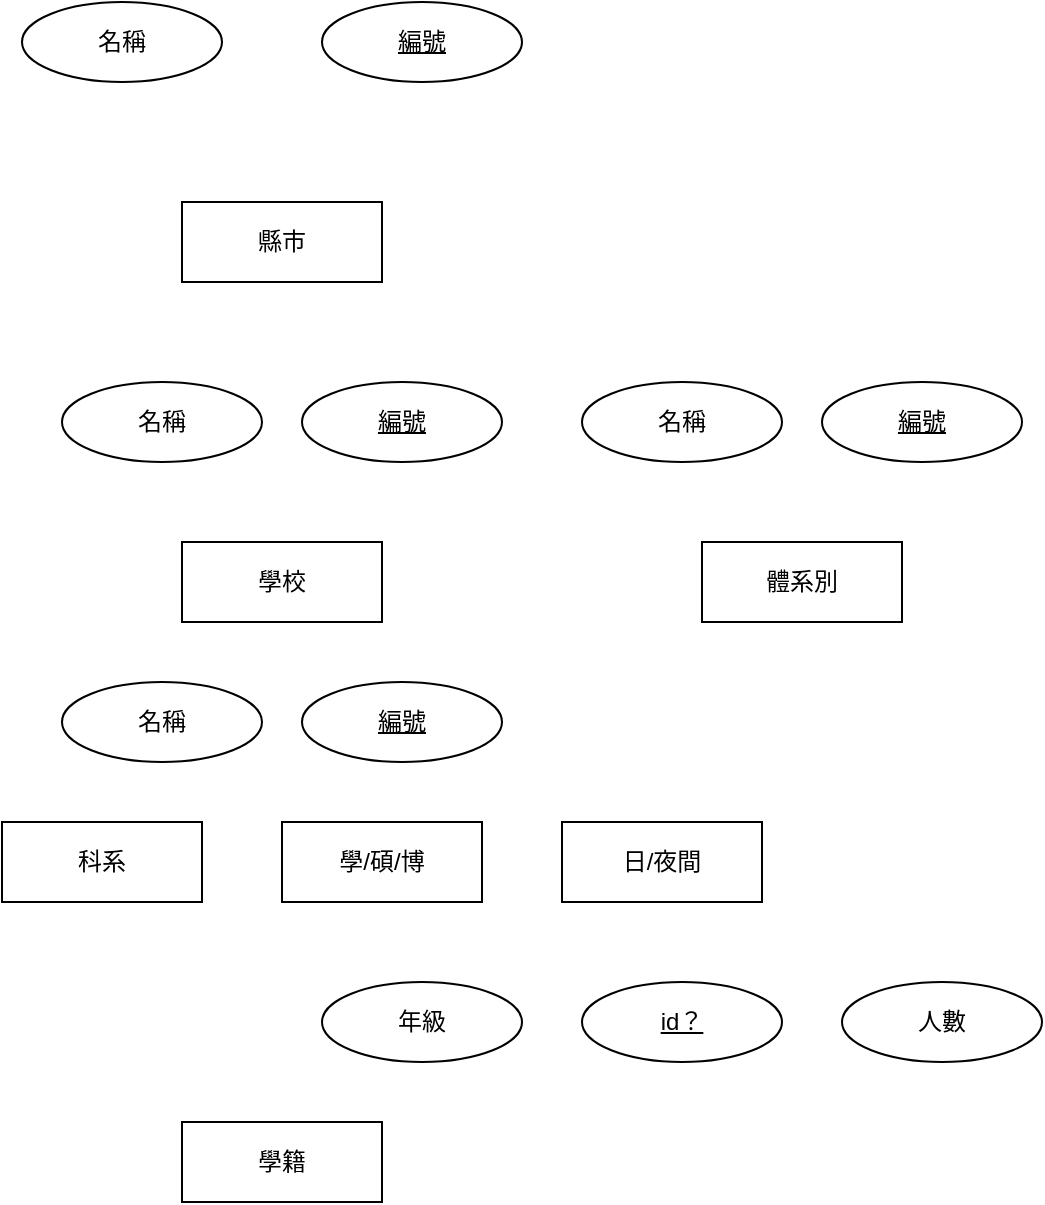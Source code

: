<mxfile version="20.5.1" type="github" pages="2">
  <diagram id="uqMnwNcO84PHQTYDhqqp" name="第1頁">
    <mxGraphModel dx="782" dy="436" grid="1" gridSize="10" guides="1" tooltips="1" connect="1" arrows="1" fold="1" page="1" pageScale="1" pageWidth="1169" pageHeight="827" math="0" shadow="0">
      <root>
        <mxCell id="0" />
        <mxCell id="1" parent="0" />
        <mxCell id="R7WHXPP40J_DPt7C4yOf-1" value="學校" style="whiteSpace=wrap;html=1;align=center;" parent="1" vertex="1">
          <mxGeometry x="210" y="320" width="100" height="40" as="geometry" />
        </mxCell>
        <mxCell id="R7WHXPP40J_DPt7C4yOf-2" value="名稱" style="ellipse;whiteSpace=wrap;html=1;align=center;" parent="1" vertex="1">
          <mxGeometry x="150" y="240" width="100" height="40" as="geometry" />
        </mxCell>
        <mxCell id="R7WHXPP40J_DPt7C4yOf-4" value="編號" style="ellipse;whiteSpace=wrap;html=1;align=center;fontStyle=4;" parent="1" vertex="1">
          <mxGeometry x="270" y="240" width="100" height="40" as="geometry" />
        </mxCell>
        <mxCell id="R7WHXPP40J_DPt7C4yOf-8" value="縣市" style="whiteSpace=wrap;html=1;align=center;" parent="1" vertex="1">
          <mxGeometry x="210" y="150" width="100" height="40" as="geometry" />
        </mxCell>
        <mxCell id="R7WHXPP40J_DPt7C4yOf-9" value="名稱" style="ellipse;whiteSpace=wrap;html=1;align=center;" parent="1" vertex="1">
          <mxGeometry x="130" y="50" width="100" height="40" as="geometry" />
        </mxCell>
        <mxCell id="R7WHXPP40J_DPt7C4yOf-10" value="編號" style="ellipse;whiteSpace=wrap;html=1;align=center;fontStyle=4;" parent="1" vertex="1">
          <mxGeometry x="280" y="50" width="100" height="40" as="geometry" />
        </mxCell>
        <mxCell id="R7WHXPP40J_DPt7C4yOf-12" value="人數" style="ellipse;whiteSpace=wrap;html=1;align=center;" parent="1" vertex="1">
          <mxGeometry x="540" y="540" width="100" height="40" as="geometry" />
        </mxCell>
        <mxCell id="ovT7fUTSM25AflWXIqXk-3" value="科系" style="whiteSpace=wrap;html=1;align=center;" parent="1" vertex="1">
          <mxGeometry x="120" y="460" width="100" height="40" as="geometry" />
        </mxCell>
        <mxCell id="ovT7fUTSM25AflWXIqXk-4" value="名稱" style="ellipse;whiteSpace=wrap;html=1;align=center;" parent="1" vertex="1">
          <mxGeometry x="150" y="390" width="100" height="40" as="geometry" />
        </mxCell>
        <mxCell id="ovT7fUTSM25AflWXIqXk-6" value="編號" style="ellipse;whiteSpace=wrap;html=1;align=center;fontStyle=4;" parent="1" vertex="1">
          <mxGeometry x="270" y="390" width="100" height="40" as="geometry" />
        </mxCell>
        <mxCell id="ovT7fUTSM25AflWXIqXk-8" value="年級" style="ellipse;whiteSpace=wrap;html=1;align=center;" parent="1" vertex="1">
          <mxGeometry x="280" y="540" width="100" height="40" as="geometry" />
        </mxCell>
        <mxCell id="ovT7fUTSM25AflWXIqXk-10" value="學籍" style="whiteSpace=wrap;html=1;align=center;" parent="1" vertex="1">
          <mxGeometry x="210" y="610" width="100" height="40" as="geometry" />
        </mxCell>
        <mxCell id="ovT7fUTSM25AflWXIqXk-11" value="體系別" style="whiteSpace=wrap;html=1;align=center;" parent="1" vertex="1">
          <mxGeometry x="470" y="320" width="100" height="40" as="geometry" />
        </mxCell>
        <mxCell id="ovT7fUTSM25AflWXIqXk-13" value="名稱" style="ellipse;whiteSpace=wrap;html=1;align=center;" parent="1" vertex="1">
          <mxGeometry x="410" y="240" width="100" height="40" as="geometry" />
        </mxCell>
        <mxCell id="ovT7fUTSM25AflWXIqXk-14" value="編號" style="ellipse;whiteSpace=wrap;html=1;align=center;fontStyle=4;" parent="1" vertex="1">
          <mxGeometry x="530" y="240" width="100" height="40" as="geometry" />
        </mxCell>
        <mxCell id="ovT7fUTSM25AflWXIqXk-16" value="id？" style="ellipse;whiteSpace=wrap;html=1;align=center;fontStyle=4;" parent="1" vertex="1">
          <mxGeometry x="410" y="540" width="100" height="40" as="geometry" />
        </mxCell>
        <mxCell id="ovT7fUTSM25AflWXIqXk-17" value="學/碩/博" style="whiteSpace=wrap;html=1;align=center;" parent="1" vertex="1">
          <mxGeometry x="260" y="460" width="100" height="40" as="geometry" />
        </mxCell>
        <mxCell id="ovT7fUTSM25AflWXIqXk-18" value="日/夜間" style="whiteSpace=wrap;html=1;align=center;" parent="1" vertex="1">
          <mxGeometry x="400" y="460" width="100" height="40" as="geometry" />
        </mxCell>
      </root>
    </mxGraphModel>
  </diagram>
  <diagram id="jqE_bql6cUsSwO0d6cgs" name="第2頁">
    <mxGraphModel dx="782" dy="436" grid="1" gridSize="10" guides="1" tooltips="1" connect="1" arrows="1" fold="1" page="1" pageScale="1" pageWidth="1169" pageHeight="827" math="0" shadow="0">
      <root>
        <mxCell id="0" />
        <mxCell id="1" parent="0" />
        <mxCell id="G0KfeRnkyGSCKaWqfP7P-2" value="連鎖店名稱" style="whiteSpace=wrap;html=1;align=center;" vertex="1" parent="1">
          <mxGeometry x="350" y="210" width="100" height="40" as="geometry" />
        </mxCell>
        <mxCell id="G0KfeRnkyGSCKaWqfP7P-3" value="分店" style="whiteSpace=wrap;html=1;align=center;" vertex="1" parent="1">
          <mxGeometry x="350" y="350" width="100" height="40" as="geometry" />
        </mxCell>
        <mxCell id="G0KfeRnkyGSCKaWqfP7P-4" value="商品品項" style="whiteSpace=wrap;html=1;align=center;" vertex="1" parent="1">
          <mxGeometry x="560" y="270" width="100" height="40" as="geometry" />
        </mxCell>
        <mxCell id="G0KfeRnkyGSCKaWqfP7P-5" value="食材" style="whiteSpace=wrap;html=1;align=center;" vertex="1" parent="1">
          <mxGeometry x="800" y="270" width="100" height="40" as="geometry" />
        </mxCell>
      </root>
    </mxGraphModel>
  </diagram>
</mxfile>
